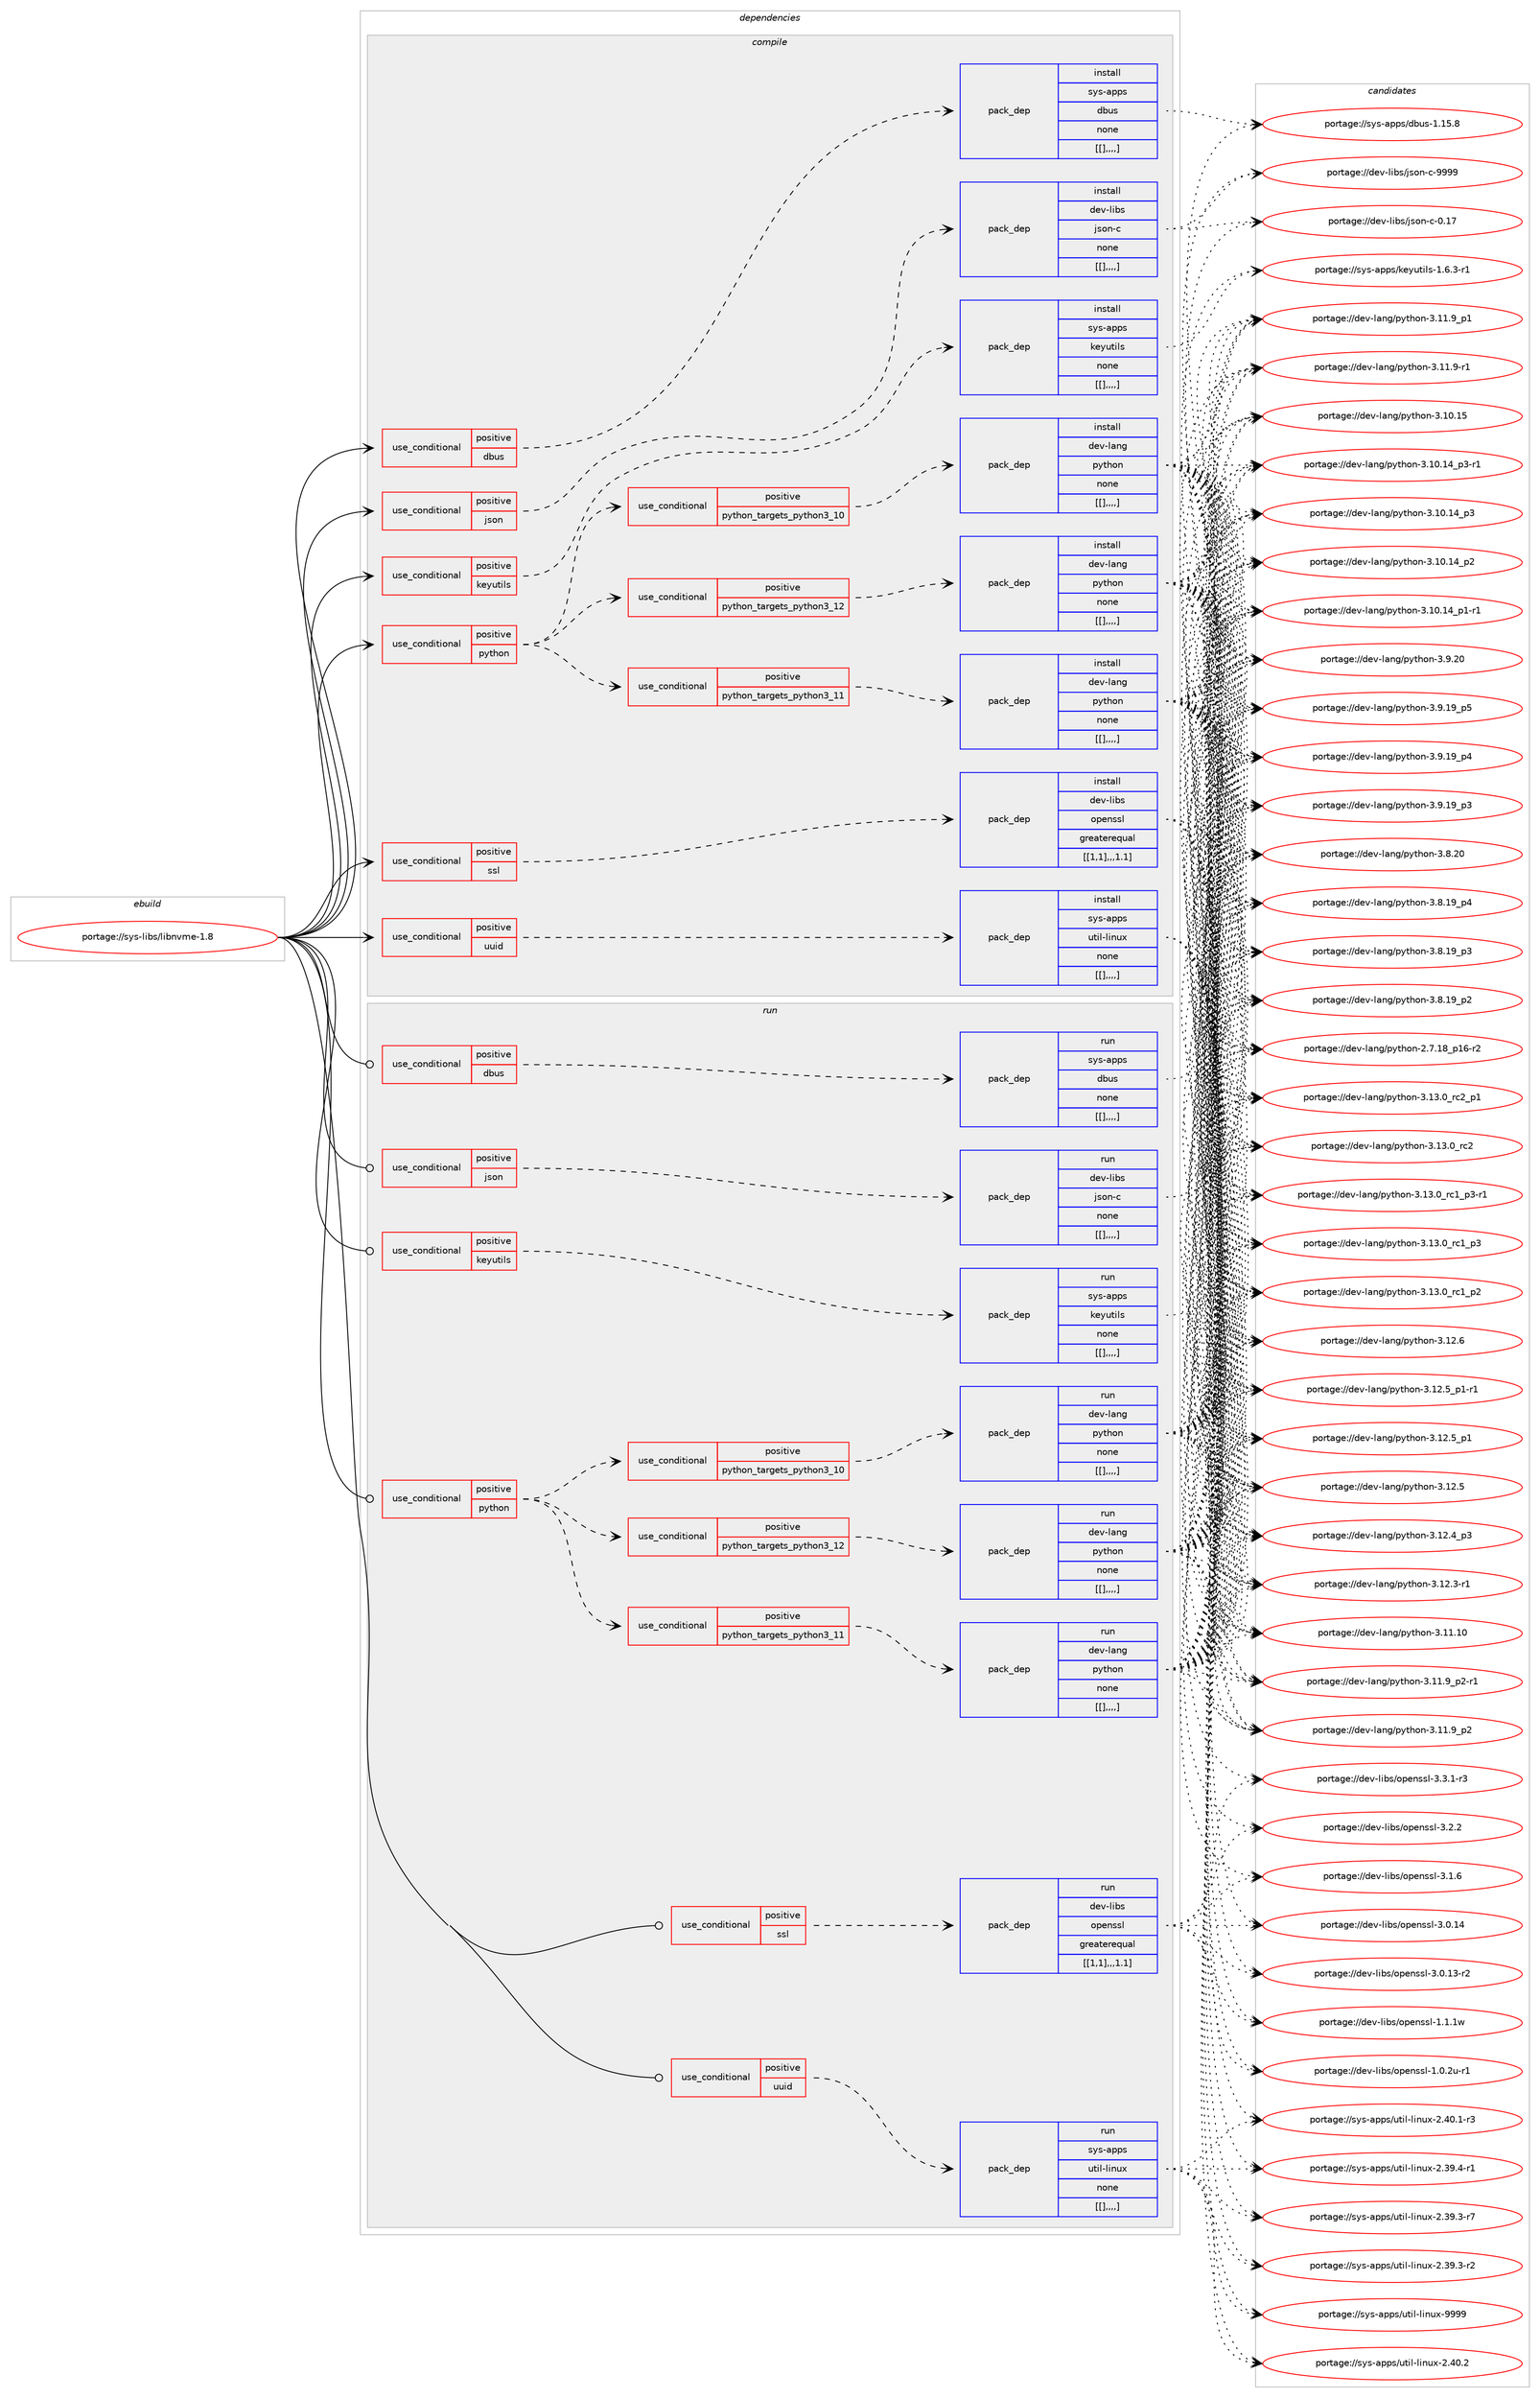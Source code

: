 digraph prolog {

# *************
# Graph options
# *************

newrank=true;
concentrate=true;
compound=true;
graph [rankdir=LR,fontname=Helvetica,fontsize=10,ranksep=1.5];#, ranksep=2.5, nodesep=0.2];
edge  [arrowhead=vee];
node  [fontname=Helvetica,fontsize=10];

# **********
# The ebuild
# **********

subgraph cluster_leftcol {
color=gray;
label=<<i>ebuild</i>>;
id [label="portage://sys-libs/libnvme-1.8", color=red, width=4, href="../sys-libs/libnvme-1.8.svg"];
}

# ****************
# The dependencies
# ****************

subgraph cluster_midcol {
color=gray;
label=<<i>dependencies</i>>;
subgraph cluster_compile {
fillcolor="#eeeeee";
style=filled;
label=<<i>compile</i>>;
subgraph cond10355 {
dependency27893 [label=<<TABLE BORDER="0" CELLBORDER="1" CELLSPACING="0" CELLPADDING="4"><TR><TD ROWSPAN="3" CELLPADDING="10">use_conditional</TD></TR><TR><TD>positive</TD></TR><TR><TD>dbus</TD></TR></TABLE>>, shape=none, color=red];
subgraph pack17460 {
dependency27894 [label=<<TABLE BORDER="0" CELLBORDER="1" CELLSPACING="0" CELLPADDING="4" WIDTH="220"><TR><TD ROWSPAN="6" CELLPADDING="30">pack_dep</TD></TR><TR><TD WIDTH="110">install</TD></TR><TR><TD>sys-apps</TD></TR><TR><TD>dbus</TD></TR><TR><TD>none</TD></TR><TR><TD>[[],,,,]</TD></TR></TABLE>>, shape=none, color=blue];
}
dependency27893:e -> dependency27894:w [weight=20,style="dashed",arrowhead="vee"];
}
id:e -> dependency27893:w [weight=20,style="solid",arrowhead="vee"];
subgraph cond10356 {
dependency27895 [label=<<TABLE BORDER="0" CELLBORDER="1" CELLSPACING="0" CELLPADDING="4"><TR><TD ROWSPAN="3" CELLPADDING="10">use_conditional</TD></TR><TR><TD>positive</TD></TR><TR><TD>json</TD></TR></TABLE>>, shape=none, color=red];
subgraph pack17461 {
dependency27896 [label=<<TABLE BORDER="0" CELLBORDER="1" CELLSPACING="0" CELLPADDING="4" WIDTH="220"><TR><TD ROWSPAN="6" CELLPADDING="30">pack_dep</TD></TR><TR><TD WIDTH="110">install</TD></TR><TR><TD>dev-libs</TD></TR><TR><TD>json-c</TD></TR><TR><TD>none</TD></TR><TR><TD>[[],,,,]</TD></TR></TABLE>>, shape=none, color=blue];
}
dependency27895:e -> dependency27896:w [weight=20,style="dashed",arrowhead="vee"];
}
id:e -> dependency27895:w [weight=20,style="solid",arrowhead="vee"];
subgraph cond10357 {
dependency27897 [label=<<TABLE BORDER="0" CELLBORDER="1" CELLSPACING="0" CELLPADDING="4"><TR><TD ROWSPAN="3" CELLPADDING="10">use_conditional</TD></TR><TR><TD>positive</TD></TR><TR><TD>keyutils</TD></TR></TABLE>>, shape=none, color=red];
subgraph pack17462 {
dependency27898 [label=<<TABLE BORDER="0" CELLBORDER="1" CELLSPACING="0" CELLPADDING="4" WIDTH="220"><TR><TD ROWSPAN="6" CELLPADDING="30">pack_dep</TD></TR><TR><TD WIDTH="110">install</TD></TR><TR><TD>sys-apps</TD></TR><TR><TD>keyutils</TD></TR><TR><TD>none</TD></TR><TR><TD>[[],,,,]</TD></TR></TABLE>>, shape=none, color=blue];
}
dependency27897:e -> dependency27898:w [weight=20,style="dashed",arrowhead="vee"];
}
id:e -> dependency27897:w [weight=20,style="solid",arrowhead="vee"];
subgraph cond10358 {
dependency27899 [label=<<TABLE BORDER="0" CELLBORDER="1" CELLSPACING="0" CELLPADDING="4"><TR><TD ROWSPAN="3" CELLPADDING="10">use_conditional</TD></TR><TR><TD>positive</TD></TR><TR><TD>python</TD></TR></TABLE>>, shape=none, color=red];
subgraph cond10359 {
dependency27900 [label=<<TABLE BORDER="0" CELLBORDER="1" CELLSPACING="0" CELLPADDING="4"><TR><TD ROWSPAN="3" CELLPADDING="10">use_conditional</TD></TR><TR><TD>positive</TD></TR><TR><TD>python_targets_python3_10</TD></TR></TABLE>>, shape=none, color=red];
subgraph pack17463 {
dependency27901 [label=<<TABLE BORDER="0" CELLBORDER="1" CELLSPACING="0" CELLPADDING="4" WIDTH="220"><TR><TD ROWSPAN="6" CELLPADDING="30">pack_dep</TD></TR><TR><TD WIDTH="110">install</TD></TR><TR><TD>dev-lang</TD></TR><TR><TD>python</TD></TR><TR><TD>none</TD></TR><TR><TD>[[],,,,]</TD></TR></TABLE>>, shape=none, color=blue];
}
dependency27900:e -> dependency27901:w [weight=20,style="dashed",arrowhead="vee"];
}
dependency27899:e -> dependency27900:w [weight=20,style="dashed",arrowhead="vee"];
subgraph cond10360 {
dependency27902 [label=<<TABLE BORDER="0" CELLBORDER="1" CELLSPACING="0" CELLPADDING="4"><TR><TD ROWSPAN="3" CELLPADDING="10">use_conditional</TD></TR><TR><TD>positive</TD></TR><TR><TD>python_targets_python3_11</TD></TR></TABLE>>, shape=none, color=red];
subgraph pack17464 {
dependency27903 [label=<<TABLE BORDER="0" CELLBORDER="1" CELLSPACING="0" CELLPADDING="4" WIDTH="220"><TR><TD ROWSPAN="6" CELLPADDING="30">pack_dep</TD></TR><TR><TD WIDTH="110">install</TD></TR><TR><TD>dev-lang</TD></TR><TR><TD>python</TD></TR><TR><TD>none</TD></TR><TR><TD>[[],,,,]</TD></TR></TABLE>>, shape=none, color=blue];
}
dependency27902:e -> dependency27903:w [weight=20,style="dashed",arrowhead="vee"];
}
dependency27899:e -> dependency27902:w [weight=20,style="dashed",arrowhead="vee"];
subgraph cond10361 {
dependency27904 [label=<<TABLE BORDER="0" CELLBORDER="1" CELLSPACING="0" CELLPADDING="4"><TR><TD ROWSPAN="3" CELLPADDING="10">use_conditional</TD></TR><TR><TD>positive</TD></TR><TR><TD>python_targets_python3_12</TD></TR></TABLE>>, shape=none, color=red];
subgraph pack17465 {
dependency27905 [label=<<TABLE BORDER="0" CELLBORDER="1" CELLSPACING="0" CELLPADDING="4" WIDTH="220"><TR><TD ROWSPAN="6" CELLPADDING="30">pack_dep</TD></TR><TR><TD WIDTH="110">install</TD></TR><TR><TD>dev-lang</TD></TR><TR><TD>python</TD></TR><TR><TD>none</TD></TR><TR><TD>[[],,,,]</TD></TR></TABLE>>, shape=none, color=blue];
}
dependency27904:e -> dependency27905:w [weight=20,style="dashed",arrowhead="vee"];
}
dependency27899:e -> dependency27904:w [weight=20,style="dashed",arrowhead="vee"];
}
id:e -> dependency27899:w [weight=20,style="solid",arrowhead="vee"];
subgraph cond10362 {
dependency27906 [label=<<TABLE BORDER="0" CELLBORDER="1" CELLSPACING="0" CELLPADDING="4"><TR><TD ROWSPAN="3" CELLPADDING="10">use_conditional</TD></TR><TR><TD>positive</TD></TR><TR><TD>ssl</TD></TR></TABLE>>, shape=none, color=red];
subgraph pack17466 {
dependency27907 [label=<<TABLE BORDER="0" CELLBORDER="1" CELLSPACING="0" CELLPADDING="4" WIDTH="220"><TR><TD ROWSPAN="6" CELLPADDING="30">pack_dep</TD></TR><TR><TD WIDTH="110">install</TD></TR><TR><TD>dev-libs</TD></TR><TR><TD>openssl</TD></TR><TR><TD>greaterequal</TD></TR><TR><TD>[[1,1],,,1.1]</TD></TR></TABLE>>, shape=none, color=blue];
}
dependency27906:e -> dependency27907:w [weight=20,style="dashed",arrowhead="vee"];
}
id:e -> dependency27906:w [weight=20,style="solid",arrowhead="vee"];
subgraph cond10363 {
dependency27908 [label=<<TABLE BORDER="0" CELLBORDER="1" CELLSPACING="0" CELLPADDING="4"><TR><TD ROWSPAN="3" CELLPADDING="10">use_conditional</TD></TR><TR><TD>positive</TD></TR><TR><TD>uuid</TD></TR></TABLE>>, shape=none, color=red];
subgraph pack17467 {
dependency27909 [label=<<TABLE BORDER="0" CELLBORDER="1" CELLSPACING="0" CELLPADDING="4" WIDTH="220"><TR><TD ROWSPAN="6" CELLPADDING="30">pack_dep</TD></TR><TR><TD WIDTH="110">install</TD></TR><TR><TD>sys-apps</TD></TR><TR><TD>util-linux</TD></TR><TR><TD>none</TD></TR><TR><TD>[[],,,,]</TD></TR></TABLE>>, shape=none, color=blue];
}
dependency27908:e -> dependency27909:w [weight=20,style="dashed",arrowhead="vee"];
}
id:e -> dependency27908:w [weight=20,style="solid",arrowhead="vee"];
}
subgraph cluster_compileandrun {
fillcolor="#eeeeee";
style=filled;
label=<<i>compile and run</i>>;
}
subgraph cluster_run {
fillcolor="#eeeeee";
style=filled;
label=<<i>run</i>>;
subgraph cond10364 {
dependency27910 [label=<<TABLE BORDER="0" CELLBORDER="1" CELLSPACING="0" CELLPADDING="4"><TR><TD ROWSPAN="3" CELLPADDING="10">use_conditional</TD></TR><TR><TD>positive</TD></TR><TR><TD>dbus</TD></TR></TABLE>>, shape=none, color=red];
subgraph pack17468 {
dependency27911 [label=<<TABLE BORDER="0" CELLBORDER="1" CELLSPACING="0" CELLPADDING="4" WIDTH="220"><TR><TD ROWSPAN="6" CELLPADDING="30">pack_dep</TD></TR><TR><TD WIDTH="110">run</TD></TR><TR><TD>sys-apps</TD></TR><TR><TD>dbus</TD></TR><TR><TD>none</TD></TR><TR><TD>[[],,,,]</TD></TR></TABLE>>, shape=none, color=blue];
}
dependency27910:e -> dependency27911:w [weight=20,style="dashed",arrowhead="vee"];
}
id:e -> dependency27910:w [weight=20,style="solid",arrowhead="odot"];
subgraph cond10365 {
dependency27912 [label=<<TABLE BORDER="0" CELLBORDER="1" CELLSPACING="0" CELLPADDING="4"><TR><TD ROWSPAN="3" CELLPADDING="10">use_conditional</TD></TR><TR><TD>positive</TD></TR><TR><TD>json</TD></TR></TABLE>>, shape=none, color=red];
subgraph pack17469 {
dependency27913 [label=<<TABLE BORDER="0" CELLBORDER="1" CELLSPACING="0" CELLPADDING="4" WIDTH="220"><TR><TD ROWSPAN="6" CELLPADDING="30">pack_dep</TD></TR><TR><TD WIDTH="110">run</TD></TR><TR><TD>dev-libs</TD></TR><TR><TD>json-c</TD></TR><TR><TD>none</TD></TR><TR><TD>[[],,,,]</TD></TR></TABLE>>, shape=none, color=blue];
}
dependency27912:e -> dependency27913:w [weight=20,style="dashed",arrowhead="vee"];
}
id:e -> dependency27912:w [weight=20,style="solid",arrowhead="odot"];
subgraph cond10366 {
dependency27914 [label=<<TABLE BORDER="0" CELLBORDER="1" CELLSPACING="0" CELLPADDING="4"><TR><TD ROWSPAN="3" CELLPADDING="10">use_conditional</TD></TR><TR><TD>positive</TD></TR><TR><TD>keyutils</TD></TR></TABLE>>, shape=none, color=red];
subgraph pack17470 {
dependency27915 [label=<<TABLE BORDER="0" CELLBORDER="1" CELLSPACING="0" CELLPADDING="4" WIDTH="220"><TR><TD ROWSPAN="6" CELLPADDING="30">pack_dep</TD></TR><TR><TD WIDTH="110">run</TD></TR><TR><TD>sys-apps</TD></TR><TR><TD>keyutils</TD></TR><TR><TD>none</TD></TR><TR><TD>[[],,,,]</TD></TR></TABLE>>, shape=none, color=blue];
}
dependency27914:e -> dependency27915:w [weight=20,style="dashed",arrowhead="vee"];
}
id:e -> dependency27914:w [weight=20,style="solid",arrowhead="odot"];
subgraph cond10367 {
dependency27916 [label=<<TABLE BORDER="0" CELLBORDER="1" CELLSPACING="0" CELLPADDING="4"><TR><TD ROWSPAN="3" CELLPADDING="10">use_conditional</TD></TR><TR><TD>positive</TD></TR><TR><TD>python</TD></TR></TABLE>>, shape=none, color=red];
subgraph cond10368 {
dependency27917 [label=<<TABLE BORDER="0" CELLBORDER="1" CELLSPACING="0" CELLPADDING="4"><TR><TD ROWSPAN="3" CELLPADDING="10">use_conditional</TD></TR><TR><TD>positive</TD></TR><TR><TD>python_targets_python3_10</TD></TR></TABLE>>, shape=none, color=red];
subgraph pack17471 {
dependency27918 [label=<<TABLE BORDER="0" CELLBORDER="1" CELLSPACING="0" CELLPADDING="4" WIDTH="220"><TR><TD ROWSPAN="6" CELLPADDING="30">pack_dep</TD></TR><TR><TD WIDTH="110">run</TD></TR><TR><TD>dev-lang</TD></TR><TR><TD>python</TD></TR><TR><TD>none</TD></TR><TR><TD>[[],,,,]</TD></TR></TABLE>>, shape=none, color=blue];
}
dependency27917:e -> dependency27918:w [weight=20,style="dashed",arrowhead="vee"];
}
dependency27916:e -> dependency27917:w [weight=20,style="dashed",arrowhead="vee"];
subgraph cond10369 {
dependency27919 [label=<<TABLE BORDER="0" CELLBORDER="1" CELLSPACING="0" CELLPADDING="4"><TR><TD ROWSPAN="3" CELLPADDING="10">use_conditional</TD></TR><TR><TD>positive</TD></TR><TR><TD>python_targets_python3_11</TD></TR></TABLE>>, shape=none, color=red];
subgraph pack17472 {
dependency27920 [label=<<TABLE BORDER="0" CELLBORDER="1" CELLSPACING="0" CELLPADDING="4" WIDTH="220"><TR><TD ROWSPAN="6" CELLPADDING="30">pack_dep</TD></TR><TR><TD WIDTH="110">run</TD></TR><TR><TD>dev-lang</TD></TR><TR><TD>python</TD></TR><TR><TD>none</TD></TR><TR><TD>[[],,,,]</TD></TR></TABLE>>, shape=none, color=blue];
}
dependency27919:e -> dependency27920:w [weight=20,style="dashed",arrowhead="vee"];
}
dependency27916:e -> dependency27919:w [weight=20,style="dashed",arrowhead="vee"];
subgraph cond10370 {
dependency27921 [label=<<TABLE BORDER="0" CELLBORDER="1" CELLSPACING="0" CELLPADDING="4"><TR><TD ROWSPAN="3" CELLPADDING="10">use_conditional</TD></TR><TR><TD>positive</TD></TR><TR><TD>python_targets_python3_12</TD></TR></TABLE>>, shape=none, color=red];
subgraph pack17473 {
dependency27922 [label=<<TABLE BORDER="0" CELLBORDER="1" CELLSPACING="0" CELLPADDING="4" WIDTH="220"><TR><TD ROWSPAN="6" CELLPADDING="30">pack_dep</TD></TR><TR><TD WIDTH="110">run</TD></TR><TR><TD>dev-lang</TD></TR><TR><TD>python</TD></TR><TR><TD>none</TD></TR><TR><TD>[[],,,,]</TD></TR></TABLE>>, shape=none, color=blue];
}
dependency27921:e -> dependency27922:w [weight=20,style="dashed",arrowhead="vee"];
}
dependency27916:e -> dependency27921:w [weight=20,style="dashed",arrowhead="vee"];
}
id:e -> dependency27916:w [weight=20,style="solid",arrowhead="odot"];
subgraph cond10371 {
dependency27923 [label=<<TABLE BORDER="0" CELLBORDER="1" CELLSPACING="0" CELLPADDING="4"><TR><TD ROWSPAN="3" CELLPADDING="10">use_conditional</TD></TR><TR><TD>positive</TD></TR><TR><TD>ssl</TD></TR></TABLE>>, shape=none, color=red];
subgraph pack17474 {
dependency27924 [label=<<TABLE BORDER="0" CELLBORDER="1" CELLSPACING="0" CELLPADDING="4" WIDTH="220"><TR><TD ROWSPAN="6" CELLPADDING="30">pack_dep</TD></TR><TR><TD WIDTH="110">run</TD></TR><TR><TD>dev-libs</TD></TR><TR><TD>openssl</TD></TR><TR><TD>greaterequal</TD></TR><TR><TD>[[1,1],,,1.1]</TD></TR></TABLE>>, shape=none, color=blue];
}
dependency27923:e -> dependency27924:w [weight=20,style="dashed",arrowhead="vee"];
}
id:e -> dependency27923:w [weight=20,style="solid",arrowhead="odot"];
subgraph cond10372 {
dependency27925 [label=<<TABLE BORDER="0" CELLBORDER="1" CELLSPACING="0" CELLPADDING="4"><TR><TD ROWSPAN="3" CELLPADDING="10">use_conditional</TD></TR><TR><TD>positive</TD></TR><TR><TD>uuid</TD></TR></TABLE>>, shape=none, color=red];
subgraph pack17475 {
dependency27926 [label=<<TABLE BORDER="0" CELLBORDER="1" CELLSPACING="0" CELLPADDING="4" WIDTH="220"><TR><TD ROWSPAN="6" CELLPADDING="30">pack_dep</TD></TR><TR><TD WIDTH="110">run</TD></TR><TR><TD>sys-apps</TD></TR><TR><TD>util-linux</TD></TR><TR><TD>none</TD></TR><TR><TD>[[],,,,]</TD></TR></TABLE>>, shape=none, color=blue];
}
dependency27925:e -> dependency27926:w [weight=20,style="dashed",arrowhead="vee"];
}
id:e -> dependency27925:w [weight=20,style="solid",arrowhead="odot"];
}
}

# **************
# The candidates
# **************

subgraph cluster_choices {
rank=same;
color=gray;
label=<<i>candidates</i>>;

subgraph choice17460 {
color=black;
nodesep=1;
choice1151211154597112112115471009811711545494649534656 [label="portage://sys-apps/dbus-1.15.8", color=red, width=4,href="../sys-apps/dbus-1.15.8.svg"];
dependency27894:e -> choice1151211154597112112115471009811711545494649534656:w [style=dotted,weight="100"];
}
subgraph choice17461 {
color=black;
nodesep=1;
choice10010111845108105981154710611511111045994557575757 [label="portage://dev-libs/json-c-9999", color=red, width=4,href="../dev-libs/json-c-9999.svg"];
choice10010111845108105981154710611511111045994548464955 [label="portage://dev-libs/json-c-0.17", color=red, width=4,href="../dev-libs/json-c-0.17.svg"];
dependency27896:e -> choice10010111845108105981154710611511111045994557575757:w [style=dotted,weight="100"];
dependency27896:e -> choice10010111845108105981154710611511111045994548464955:w [style=dotted,weight="100"];
}
subgraph choice17462 {
color=black;
nodesep=1;
choice1151211154597112112115471071011211171161051081154549465446514511449 [label="portage://sys-apps/keyutils-1.6.3-r1", color=red, width=4,href="../sys-apps/keyutils-1.6.3-r1.svg"];
dependency27898:e -> choice1151211154597112112115471071011211171161051081154549465446514511449:w [style=dotted,weight="100"];
}
subgraph choice17463 {
color=black;
nodesep=1;
choice100101118451089711010347112121116104111110455146495146489511499509511249 [label="portage://dev-lang/python-3.13.0_rc2_p1", color=red, width=4,href="../dev-lang/python-3.13.0_rc2_p1.svg"];
choice10010111845108971101034711212111610411111045514649514648951149950 [label="portage://dev-lang/python-3.13.0_rc2", color=red, width=4,href="../dev-lang/python-3.13.0_rc2.svg"];
choice1001011184510897110103471121211161041111104551464951464895114994995112514511449 [label="portage://dev-lang/python-3.13.0_rc1_p3-r1", color=red, width=4,href="../dev-lang/python-3.13.0_rc1_p3-r1.svg"];
choice100101118451089711010347112121116104111110455146495146489511499499511251 [label="portage://dev-lang/python-3.13.0_rc1_p3", color=red, width=4,href="../dev-lang/python-3.13.0_rc1_p3.svg"];
choice100101118451089711010347112121116104111110455146495146489511499499511250 [label="portage://dev-lang/python-3.13.0_rc1_p2", color=red, width=4,href="../dev-lang/python-3.13.0_rc1_p2.svg"];
choice10010111845108971101034711212111610411111045514649504654 [label="portage://dev-lang/python-3.12.6", color=red, width=4,href="../dev-lang/python-3.12.6.svg"];
choice1001011184510897110103471121211161041111104551464950465395112494511449 [label="portage://dev-lang/python-3.12.5_p1-r1", color=red, width=4,href="../dev-lang/python-3.12.5_p1-r1.svg"];
choice100101118451089711010347112121116104111110455146495046539511249 [label="portage://dev-lang/python-3.12.5_p1", color=red, width=4,href="../dev-lang/python-3.12.5_p1.svg"];
choice10010111845108971101034711212111610411111045514649504653 [label="portage://dev-lang/python-3.12.5", color=red, width=4,href="../dev-lang/python-3.12.5.svg"];
choice100101118451089711010347112121116104111110455146495046529511251 [label="portage://dev-lang/python-3.12.4_p3", color=red, width=4,href="../dev-lang/python-3.12.4_p3.svg"];
choice100101118451089711010347112121116104111110455146495046514511449 [label="portage://dev-lang/python-3.12.3-r1", color=red, width=4,href="../dev-lang/python-3.12.3-r1.svg"];
choice1001011184510897110103471121211161041111104551464949464948 [label="portage://dev-lang/python-3.11.10", color=red, width=4,href="../dev-lang/python-3.11.10.svg"];
choice1001011184510897110103471121211161041111104551464949465795112504511449 [label="portage://dev-lang/python-3.11.9_p2-r1", color=red, width=4,href="../dev-lang/python-3.11.9_p2-r1.svg"];
choice100101118451089711010347112121116104111110455146494946579511250 [label="portage://dev-lang/python-3.11.9_p2", color=red, width=4,href="../dev-lang/python-3.11.9_p2.svg"];
choice100101118451089711010347112121116104111110455146494946579511249 [label="portage://dev-lang/python-3.11.9_p1", color=red, width=4,href="../dev-lang/python-3.11.9_p1.svg"];
choice100101118451089711010347112121116104111110455146494946574511449 [label="portage://dev-lang/python-3.11.9-r1", color=red, width=4,href="../dev-lang/python-3.11.9-r1.svg"];
choice1001011184510897110103471121211161041111104551464948464953 [label="portage://dev-lang/python-3.10.15", color=red, width=4,href="../dev-lang/python-3.10.15.svg"];
choice100101118451089711010347112121116104111110455146494846495295112514511449 [label="portage://dev-lang/python-3.10.14_p3-r1", color=red, width=4,href="../dev-lang/python-3.10.14_p3-r1.svg"];
choice10010111845108971101034711212111610411111045514649484649529511251 [label="portage://dev-lang/python-3.10.14_p3", color=red, width=4,href="../dev-lang/python-3.10.14_p3.svg"];
choice10010111845108971101034711212111610411111045514649484649529511250 [label="portage://dev-lang/python-3.10.14_p2", color=red, width=4,href="../dev-lang/python-3.10.14_p2.svg"];
choice100101118451089711010347112121116104111110455146494846495295112494511449 [label="portage://dev-lang/python-3.10.14_p1-r1", color=red, width=4,href="../dev-lang/python-3.10.14_p1-r1.svg"];
choice10010111845108971101034711212111610411111045514657465048 [label="portage://dev-lang/python-3.9.20", color=red, width=4,href="../dev-lang/python-3.9.20.svg"];
choice100101118451089711010347112121116104111110455146574649579511253 [label="portage://dev-lang/python-3.9.19_p5", color=red, width=4,href="../dev-lang/python-3.9.19_p5.svg"];
choice100101118451089711010347112121116104111110455146574649579511252 [label="portage://dev-lang/python-3.9.19_p4", color=red, width=4,href="../dev-lang/python-3.9.19_p4.svg"];
choice100101118451089711010347112121116104111110455146574649579511251 [label="portage://dev-lang/python-3.9.19_p3", color=red, width=4,href="../dev-lang/python-3.9.19_p3.svg"];
choice10010111845108971101034711212111610411111045514656465048 [label="portage://dev-lang/python-3.8.20", color=red, width=4,href="../dev-lang/python-3.8.20.svg"];
choice100101118451089711010347112121116104111110455146564649579511252 [label="portage://dev-lang/python-3.8.19_p4", color=red, width=4,href="../dev-lang/python-3.8.19_p4.svg"];
choice100101118451089711010347112121116104111110455146564649579511251 [label="portage://dev-lang/python-3.8.19_p3", color=red, width=4,href="../dev-lang/python-3.8.19_p3.svg"];
choice100101118451089711010347112121116104111110455146564649579511250 [label="portage://dev-lang/python-3.8.19_p2", color=red, width=4,href="../dev-lang/python-3.8.19_p2.svg"];
choice100101118451089711010347112121116104111110455046554649569511249544511450 [label="portage://dev-lang/python-2.7.18_p16-r2", color=red, width=4,href="../dev-lang/python-2.7.18_p16-r2.svg"];
dependency27901:e -> choice100101118451089711010347112121116104111110455146495146489511499509511249:w [style=dotted,weight="100"];
dependency27901:e -> choice10010111845108971101034711212111610411111045514649514648951149950:w [style=dotted,weight="100"];
dependency27901:e -> choice1001011184510897110103471121211161041111104551464951464895114994995112514511449:w [style=dotted,weight="100"];
dependency27901:e -> choice100101118451089711010347112121116104111110455146495146489511499499511251:w [style=dotted,weight="100"];
dependency27901:e -> choice100101118451089711010347112121116104111110455146495146489511499499511250:w [style=dotted,weight="100"];
dependency27901:e -> choice10010111845108971101034711212111610411111045514649504654:w [style=dotted,weight="100"];
dependency27901:e -> choice1001011184510897110103471121211161041111104551464950465395112494511449:w [style=dotted,weight="100"];
dependency27901:e -> choice100101118451089711010347112121116104111110455146495046539511249:w [style=dotted,weight="100"];
dependency27901:e -> choice10010111845108971101034711212111610411111045514649504653:w [style=dotted,weight="100"];
dependency27901:e -> choice100101118451089711010347112121116104111110455146495046529511251:w [style=dotted,weight="100"];
dependency27901:e -> choice100101118451089711010347112121116104111110455146495046514511449:w [style=dotted,weight="100"];
dependency27901:e -> choice1001011184510897110103471121211161041111104551464949464948:w [style=dotted,weight="100"];
dependency27901:e -> choice1001011184510897110103471121211161041111104551464949465795112504511449:w [style=dotted,weight="100"];
dependency27901:e -> choice100101118451089711010347112121116104111110455146494946579511250:w [style=dotted,weight="100"];
dependency27901:e -> choice100101118451089711010347112121116104111110455146494946579511249:w [style=dotted,weight="100"];
dependency27901:e -> choice100101118451089711010347112121116104111110455146494946574511449:w [style=dotted,weight="100"];
dependency27901:e -> choice1001011184510897110103471121211161041111104551464948464953:w [style=dotted,weight="100"];
dependency27901:e -> choice100101118451089711010347112121116104111110455146494846495295112514511449:w [style=dotted,weight="100"];
dependency27901:e -> choice10010111845108971101034711212111610411111045514649484649529511251:w [style=dotted,weight="100"];
dependency27901:e -> choice10010111845108971101034711212111610411111045514649484649529511250:w [style=dotted,weight="100"];
dependency27901:e -> choice100101118451089711010347112121116104111110455146494846495295112494511449:w [style=dotted,weight="100"];
dependency27901:e -> choice10010111845108971101034711212111610411111045514657465048:w [style=dotted,weight="100"];
dependency27901:e -> choice100101118451089711010347112121116104111110455146574649579511253:w [style=dotted,weight="100"];
dependency27901:e -> choice100101118451089711010347112121116104111110455146574649579511252:w [style=dotted,weight="100"];
dependency27901:e -> choice100101118451089711010347112121116104111110455146574649579511251:w [style=dotted,weight="100"];
dependency27901:e -> choice10010111845108971101034711212111610411111045514656465048:w [style=dotted,weight="100"];
dependency27901:e -> choice100101118451089711010347112121116104111110455146564649579511252:w [style=dotted,weight="100"];
dependency27901:e -> choice100101118451089711010347112121116104111110455146564649579511251:w [style=dotted,weight="100"];
dependency27901:e -> choice100101118451089711010347112121116104111110455146564649579511250:w [style=dotted,weight="100"];
dependency27901:e -> choice100101118451089711010347112121116104111110455046554649569511249544511450:w [style=dotted,weight="100"];
}
subgraph choice17464 {
color=black;
nodesep=1;
choice100101118451089711010347112121116104111110455146495146489511499509511249 [label="portage://dev-lang/python-3.13.0_rc2_p1", color=red, width=4,href="../dev-lang/python-3.13.0_rc2_p1.svg"];
choice10010111845108971101034711212111610411111045514649514648951149950 [label="portage://dev-lang/python-3.13.0_rc2", color=red, width=4,href="../dev-lang/python-3.13.0_rc2.svg"];
choice1001011184510897110103471121211161041111104551464951464895114994995112514511449 [label="portage://dev-lang/python-3.13.0_rc1_p3-r1", color=red, width=4,href="../dev-lang/python-3.13.0_rc1_p3-r1.svg"];
choice100101118451089711010347112121116104111110455146495146489511499499511251 [label="portage://dev-lang/python-3.13.0_rc1_p3", color=red, width=4,href="../dev-lang/python-3.13.0_rc1_p3.svg"];
choice100101118451089711010347112121116104111110455146495146489511499499511250 [label="portage://dev-lang/python-3.13.0_rc1_p2", color=red, width=4,href="../dev-lang/python-3.13.0_rc1_p2.svg"];
choice10010111845108971101034711212111610411111045514649504654 [label="portage://dev-lang/python-3.12.6", color=red, width=4,href="../dev-lang/python-3.12.6.svg"];
choice1001011184510897110103471121211161041111104551464950465395112494511449 [label="portage://dev-lang/python-3.12.5_p1-r1", color=red, width=4,href="../dev-lang/python-3.12.5_p1-r1.svg"];
choice100101118451089711010347112121116104111110455146495046539511249 [label="portage://dev-lang/python-3.12.5_p1", color=red, width=4,href="../dev-lang/python-3.12.5_p1.svg"];
choice10010111845108971101034711212111610411111045514649504653 [label="portage://dev-lang/python-3.12.5", color=red, width=4,href="../dev-lang/python-3.12.5.svg"];
choice100101118451089711010347112121116104111110455146495046529511251 [label="portage://dev-lang/python-3.12.4_p3", color=red, width=4,href="../dev-lang/python-3.12.4_p3.svg"];
choice100101118451089711010347112121116104111110455146495046514511449 [label="portage://dev-lang/python-3.12.3-r1", color=red, width=4,href="../dev-lang/python-3.12.3-r1.svg"];
choice1001011184510897110103471121211161041111104551464949464948 [label="portage://dev-lang/python-3.11.10", color=red, width=4,href="../dev-lang/python-3.11.10.svg"];
choice1001011184510897110103471121211161041111104551464949465795112504511449 [label="portage://dev-lang/python-3.11.9_p2-r1", color=red, width=4,href="../dev-lang/python-3.11.9_p2-r1.svg"];
choice100101118451089711010347112121116104111110455146494946579511250 [label="portage://dev-lang/python-3.11.9_p2", color=red, width=4,href="../dev-lang/python-3.11.9_p2.svg"];
choice100101118451089711010347112121116104111110455146494946579511249 [label="portage://dev-lang/python-3.11.9_p1", color=red, width=4,href="../dev-lang/python-3.11.9_p1.svg"];
choice100101118451089711010347112121116104111110455146494946574511449 [label="portage://dev-lang/python-3.11.9-r1", color=red, width=4,href="../dev-lang/python-3.11.9-r1.svg"];
choice1001011184510897110103471121211161041111104551464948464953 [label="portage://dev-lang/python-3.10.15", color=red, width=4,href="../dev-lang/python-3.10.15.svg"];
choice100101118451089711010347112121116104111110455146494846495295112514511449 [label="portage://dev-lang/python-3.10.14_p3-r1", color=red, width=4,href="../dev-lang/python-3.10.14_p3-r1.svg"];
choice10010111845108971101034711212111610411111045514649484649529511251 [label="portage://dev-lang/python-3.10.14_p3", color=red, width=4,href="../dev-lang/python-3.10.14_p3.svg"];
choice10010111845108971101034711212111610411111045514649484649529511250 [label="portage://dev-lang/python-3.10.14_p2", color=red, width=4,href="../dev-lang/python-3.10.14_p2.svg"];
choice100101118451089711010347112121116104111110455146494846495295112494511449 [label="portage://dev-lang/python-3.10.14_p1-r1", color=red, width=4,href="../dev-lang/python-3.10.14_p1-r1.svg"];
choice10010111845108971101034711212111610411111045514657465048 [label="portage://dev-lang/python-3.9.20", color=red, width=4,href="../dev-lang/python-3.9.20.svg"];
choice100101118451089711010347112121116104111110455146574649579511253 [label="portage://dev-lang/python-3.9.19_p5", color=red, width=4,href="../dev-lang/python-3.9.19_p5.svg"];
choice100101118451089711010347112121116104111110455146574649579511252 [label="portage://dev-lang/python-3.9.19_p4", color=red, width=4,href="../dev-lang/python-3.9.19_p4.svg"];
choice100101118451089711010347112121116104111110455146574649579511251 [label="portage://dev-lang/python-3.9.19_p3", color=red, width=4,href="../dev-lang/python-3.9.19_p3.svg"];
choice10010111845108971101034711212111610411111045514656465048 [label="portage://dev-lang/python-3.8.20", color=red, width=4,href="../dev-lang/python-3.8.20.svg"];
choice100101118451089711010347112121116104111110455146564649579511252 [label="portage://dev-lang/python-3.8.19_p4", color=red, width=4,href="../dev-lang/python-3.8.19_p4.svg"];
choice100101118451089711010347112121116104111110455146564649579511251 [label="portage://dev-lang/python-3.8.19_p3", color=red, width=4,href="../dev-lang/python-3.8.19_p3.svg"];
choice100101118451089711010347112121116104111110455146564649579511250 [label="portage://dev-lang/python-3.8.19_p2", color=red, width=4,href="../dev-lang/python-3.8.19_p2.svg"];
choice100101118451089711010347112121116104111110455046554649569511249544511450 [label="portage://dev-lang/python-2.7.18_p16-r2", color=red, width=4,href="../dev-lang/python-2.7.18_p16-r2.svg"];
dependency27903:e -> choice100101118451089711010347112121116104111110455146495146489511499509511249:w [style=dotted,weight="100"];
dependency27903:e -> choice10010111845108971101034711212111610411111045514649514648951149950:w [style=dotted,weight="100"];
dependency27903:e -> choice1001011184510897110103471121211161041111104551464951464895114994995112514511449:w [style=dotted,weight="100"];
dependency27903:e -> choice100101118451089711010347112121116104111110455146495146489511499499511251:w [style=dotted,weight="100"];
dependency27903:e -> choice100101118451089711010347112121116104111110455146495146489511499499511250:w [style=dotted,weight="100"];
dependency27903:e -> choice10010111845108971101034711212111610411111045514649504654:w [style=dotted,weight="100"];
dependency27903:e -> choice1001011184510897110103471121211161041111104551464950465395112494511449:w [style=dotted,weight="100"];
dependency27903:e -> choice100101118451089711010347112121116104111110455146495046539511249:w [style=dotted,weight="100"];
dependency27903:e -> choice10010111845108971101034711212111610411111045514649504653:w [style=dotted,weight="100"];
dependency27903:e -> choice100101118451089711010347112121116104111110455146495046529511251:w [style=dotted,weight="100"];
dependency27903:e -> choice100101118451089711010347112121116104111110455146495046514511449:w [style=dotted,weight="100"];
dependency27903:e -> choice1001011184510897110103471121211161041111104551464949464948:w [style=dotted,weight="100"];
dependency27903:e -> choice1001011184510897110103471121211161041111104551464949465795112504511449:w [style=dotted,weight="100"];
dependency27903:e -> choice100101118451089711010347112121116104111110455146494946579511250:w [style=dotted,weight="100"];
dependency27903:e -> choice100101118451089711010347112121116104111110455146494946579511249:w [style=dotted,weight="100"];
dependency27903:e -> choice100101118451089711010347112121116104111110455146494946574511449:w [style=dotted,weight="100"];
dependency27903:e -> choice1001011184510897110103471121211161041111104551464948464953:w [style=dotted,weight="100"];
dependency27903:e -> choice100101118451089711010347112121116104111110455146494846495295112514511449:w [style=dotted,weight="100"];
dependency27903:e -> choice10010111845108971101034711212111610411111045514649484649529511251:w [style=dotted,weight="100"];
dependency27903:e -> choice10010111845108971101034711212111610411111045514649484649529511250:w [style=dotted,weight="100"];
dependency27903:e -> choice100101118451089711010347112121116104111110455146494846495295112494511449:w [style=dotted,weight="100"];
dependency27903:e -> choice10010111845108971101034711212111610411111045514657465048:w [style=dotted,weight="100"];
dependency27903:e -> choice100101118451089711010347112121116104111110455146574649579511253:w [style=dotted,weight="100"];
dependency27903:e -> choice100101118451089711010347112121116104111110455146574649579511252:w [style=dotted,weight="100"];
dependency27903:e -> choice100101118451089711010347112121116104111110455146574649579511251:w [style=dotted,weight="100"];
dependency27903:e -> choice10010111845108971101034711212111610411111045514656465048:w [style=dotted,weight="100"];
dependency27903:e -> choice100101118451089711010347112121116104111110455146564649579511252:w [style=dotted,weight="100"];
dependency27903:e -> choice100101118451089711010347112121116104111110455146564649579511251:w [style=dotted,weight="100"];
dependency27903:e -> choice100101118451089711010347112121116104111110455146564649579511250:w [style=dotted,weight="100"];
dependency27903:e -> choice100101118451089711010347112121116104111110455046554649569511249544511450:w [style=dotted,weight="100"];
}
subgraph choice17465 {
color=black;
nodesep=1;
choice100101118451089711010347112121116104111110455146495146489511499509511249 [label="portage://dev-lang/python-3.13.0_rc2_p1", color=red, width=4,href="../dev-lang/python-3.13.0_rc2_p1.svg"];
choice10010111845108971101034711212111610411111045514649514648951149950 [label="portage://dev-lang/python-3.13.0_rc2", color=red, width=4,href="../dev-lang/python-3.13.0_rc2.svg"];
choice1001011184510897110103471121211161041111104551464951464895114994995112514511449 [label="portage://dev-lang/python-3.13.0_rc1_p3-r1", color=red, width=4,href="../dev-lang/python-3.13.0_rc1_p3-r1.svg"];
choice100101118451089711010347112121116104111110455146495146489511499499511251 [label="portage://dev-lang/python-3.13.0_rc1_p3", color=red, width=4,href="../dev-lang/python-3.13.0_rc1_p3.svg"];
choice100101118451089711010347112121116104111110455146495146489511499499511250 [label="portage://dev-lang/python-3.13.0_rc1_p2", color=red, width=4,href="../dev-lang/python-3.13.0_rc1_p2.svg"];
choice10010111845108971101034711212111610411111045514649504654 [label="portage://dev-lang/python-3.12.6", color=red, width=4,href="../dev-lang/python-3.12.6.svg"];
choice1001011184510897110103471121211161041111104551464950465395112494511449 [label="portage://dev-lang/python-3.12.5_p1-r1", color=red, width=4,href="../dev-lang/python-3.12.5_p1-r1.svg"];
choice100101118451089711010347112121116104111110455146495046539511249 [label="portage://dev-lang/python-3.12.5_p1", color=red, width=4,href="../dev-lang/python-3.12.5_p1.svg"];
choice10010111845108971101034711212111610411111045514649504653 [label="portage://dev-lang/python-3.12.5", color=red, width=4,href="../dev-lang/python-3.12.5.svg"];
choice100101118451089711010347112121116104111110455146495046529511251 [label="portage://dev-lang/python-3.12.4_p3", color=red, width=4,href="../dev-lang/python-3.12.4_p3.svg"];
choice100101118451089711010347112121116104111110455146495046514511449 [label="portage://dev-lang/python-3.12.3-r1", color=red, width=4,href="../dev-lang/python-3.12.3-r1.svg"];
choice1001011184510897110103471121211161041111104551464949464948 [label="portage://dev-lang/python-3.11.10", color=red, width=4,href="../dev-lang/python-3.11.10.svg"];
choice1001011184510897110103471121211161041111104551464949465795112504511449 [label="portage://dev-lang/python-3.11.9_p2-r1", color=red, width=4,href="../dev-lang/python-3.11.9_p2-r1.svg"];
choice100101118451089711010347112121116104111110455146494946579511250 [label="portage://dev-lang/python-3.11.9_p2", color=red, width=4,href="../dev-lang/python-3.11.9_p2.svg"];
choice100101118451089711010347112121116104111110455146494946579511249 [label="portage://dev-lang/python-3.11.9_p1", color=red, width=4,href="../dev-lang/python-3.11.9_p1.svg"];
choice100101118451089711010347112121116104111110455146494946574511449 [label="portage://dev-lang/python-3.11.9-r1", color=red, width=4,href="../dev-lang/python-3.11.9-r1.svg"];
choice1001011184510897110103471121211161041111104551464948464953 [label="portage://dev-lang/python-3.10.15", color=red, width=4,href="../dev-lang/python-3.10.15.svg"];
choice100101118451089711010347112121116104111110455146494846495295112514511449 [label="portage://dev-lang/python-3.10.14_p3-r1", color=red, width=4,href="../dev-lang/python-3.10.14_p3-r1.svg"];
choice10010111845108971101034711212111610411111045514649484649529511251 [label="portage://dev-lang/python-3.10.14_p3", color=red, width=4,href="../dev-lang/python-3.10.14_p3.svg"];
choice10010111845108971101034711212111610411111045514649484649529511250 [label="portage://dev-lang/python-3.10.14_p2", color=red, width=4,href="../dev-lang/python-3.10.14_p2.svg"];
choice100101118451089711010347112121116104111110455146494846495295112494511449 [label="portage://dev-lang/python-3.10.14_p1-r1", color=red, width=4,href="../dev-lang/python-3.10.14_p1-r1.svg"];
choice10010111845108971101034711212111610411111045514657465048 [label="portage://dev-lang/python-3.9.20", color=red, width=4,href="../dev-lang/python-3.9.20.svg"];
choice100101118451089711010347112121116104111110455146574649579511253 [label="portage://dev-lang/python-3.9.19_p5", color=red, width=4,href="../dev-lang/python-3.9.19_p5.svg"];
choice100101118451089711010347112121116104111110455146574649579511252 [label="portage://dev-lang/python-3.9.19_p4", color=red, width=4,href="../dev-lang/python-3.9.19_p4.svg"];
choice100101118451089711010347112121116104111110455146574649579511251 [label="portage://dev-lang/python-3.9.19_p3", color=red, width=4,href="../dev-lang/python-3.9.19_p3.svg"];
choice10010111845108971101034711212111610411111045514656465048 [label="portage://dev-lang/python-3.8.20", color=red, width=4,href="../dev-lang/python-3.8.20.svg"];
choice100101118451089711010347112121116104111110455146564649579511252 [label="portage://dev-lang/python-3.8.19_p4", color=red, width=4,href="../dev-lang/python-3.8.19_p4.svg"];
choice100101118451089711010347112121116104111110455146564649579511251 [label="portage://dev-lang/python-3.8.19_p3", color=red, width=4,href="../dev-lang/python-3.8.19_p3.svg"];
choice100101118451089711010347112121116104111110455146564649579511250 [label="portage://dev-lang/python-3.8.19_p2", color=red, width=4,href="../dev-lang/python-3.8.19_p2.svg"];
choice100101118451089711010347112121116104111110455046554649569511249544511450 [label="portage://dev-lang/python-2.7.18_p16-r2", color=red, width=4,href="../dev-lang/python-2.7.18_p16-r2.svg"];
dependency27905:e -> choice100101118451089711010347112121116104111110455146495146489511499509511249:w [style=dotted,weight="100"];
dependency27905:e -> choice10010111845108971101034711212111610411111045514649514648951149950:w [style=dotted,weight="100"];
dependency27905:e -> choice1001011184510897110103471121211161041111104551464951464895114994995112514511449:w [style=dotted,weight="100"];
dependency27905:e -> choice100101118451089711010347112121116104111110455146495146489511499499511251:w [style=dotted,weight="100"];
dependency27905:e -> choice100101118451089711010347112121116104111110455146495146489511499499511250:w [style=dotted,weight="100"];
dependency27905:e -> choice10010111845108971101034711212111610411111045514649504654:w [style=dotted,weight="100"];
dependency27905:e -> choice1001011184510897110103471121211161041111104551464950465395112494511449:w [style=dotted,weight="100"];
dependency27905:e -> choice100101118451089711010347112121116104111110455146495046539511249:w [style=dotted,weight="100"];
dependency27905:e -> choice10010111845108971101034711212111610411111045514649504653:w [style=dotted,weight="100"];
dependency27905:e -> choice100101118451089711010347112121116104111110455146495046529511251:w [style=dotted,weight="100"];
dependency27905:e -> choice100101118451089711010347112121116104111110455146495046514511449:w [style=dotted,weight="100"];
dependency27905:e -> choice1001011184510897110103471121211161041111104551464949464948:w [style=dotted,weight="100"];
dependency27905:e -> choice1001011184510897110103471121211161041111104551464949465795112504511449:w [style=dotted,weight="100"];
dependency27905:e -> choice100101118451089711010347112121116104111110455146494946579511250:w [style=dotted,weight="100"];
dependency27905:e -> choice100101118451089711010347112121116104111110455146494946579511249:w [style=dotted,weight="100"];
dependency27905:e -> choice100101118451089711010347112121116104111110455146494946574511449:w [style=dotted,weight="100"];
dependency27905:e -> choice1001011184510897110103471121211161041111104551464948464953:w [style=dotted,weight="100"];
dependency27905:e -> choice100101118451089711010347112121116104111110455146494846495295112514511449:w [style=dotted,weight="100"];
dependency27905:e -> choice10010111845108971101034711212111610411111045514649484649529511251:w [style=dotted,weight="100"];
dependency27905:e -> choice10010111845108971101034711212111610411111045514649484649529511250:w [style=dotted,weight="100"];
dependency27905:e -> choice100101118451089711010347112121116104111110455146494846495295112494511449:w [style=dotted,weight="100"];
dependency27905:e -> choice10010111845108971101034711212111610411111045514657465048:w [style=dotted,weight="100"];
dependency27905:e -> choice100101118451089711010347112121116104111110455146574649579511253:w [style=dotted,weight="100"];
dependency27905:e -> choice100101118451089711010347112121116104111110455146574649579511252:w [style=dotted,weight="100"];
dependency27905:e -> choice100101118451089711010347112121116104111110455146574649579511251:w [style=dotted,weight="100"];
dependency27905:e -> choice10010111845108971101034711212111610411111045514656465048:w [style=dotted,weight="100"];
dependency27905:e -> choice100101118451089711010347112121116104111110455146564649579511252:w [style=dotted,weight="100"];
dependency27905:e -> choice100101118451089711010347112121116104111110455146564649579511251:w [style=dotted,weight="100"];
dependency27905:e -> choice100101118451089711010347112121116104111110455146564649579511250:w [style=dotted,weight="100"];
dependency27905:e -> choice100101118451089711010347112121116104111110455046554649569511249544511450:w [style=dotted,weight="100"];
}
subgraph choice17466 {
color=black;
nodesep=1;
choice1001011184510810598115471111121011101151151084551465146494511451 [label="portage://dev-libs/openssl-3.3.1-r3", color=red, width=4,href="../dev-libs/openssl-3.3.1-r3.svg"];
choice100101118451081059811547111112101110115115108455146504650 [label="portage://dev-libs/openssl-3.2.2", color=red, width=4,href="../dev-libs/openssl-3.2.2.svg"];
choice100101118451081059811547111112101110115115108455146494654 [label="portage://dev-libs/openssl-3.1.6", color=red, width=4,href="../dev-libs/openssl-3.1.6.svg"];
choice10010111845108105981154711111210111011511510845514648464952 [label="portage://dev-libs/openssl-3.0.14", color=red, width=4,href="../dev-libs/openssl-3.0.14.svg"];
choice100101118451081059811547111112101110115115108455146484649514511450 [label="portage://dev-libs/openssl-3.0.13-r2", color=red, width=4,href="../dev-libs/openssl-3.0.13-r2.svg"];
choice100101118451081059811547111112101110115115108454946494649119 [label="portage://dev-libs/openssl-1.1.1w", color=red, width=4,href="../dev-libs/openssl-1.1.1w.svg"];
choice1001011184510810598115471111121011101151151084549464846501174511449 [label="portage://dev-libs/openssl-1.0.2u-r1", color=red, width=4,href="../dev-libs/openssl-1.0.2u-r1.svg"];
dependency27907:e -> choice1001011184510810598115471111121011101151151084551465146494511451:w [style=dotted,weight="100"];
dependency27907:e -> choice100101118451081059811547111112101110115115108455146504650:w [style=dotted,weight="100"];
dependency27907:e -> choice100101118451081059811547111112101110115115108455146494654:w [style=dotted,weight="100"];
dependency27907:e -> choice10010111845108105981154711111210111011511510845514648464952:w [style=dotted,weight="100"];
dependency27907:e -> choice100101118451081059811547111112101110115115108455146484649514511450:w [style=dotted,weight="100"];
dependency27907:e -> choice100101118451081059811547111112101110115115108454946494649119:w [style=dotted,weight="100"];
dependency27907:e -> choice1001011184510810598115471111121011101151151084549464846501174511449:w [style=dotted,weight="100"];
}
subgraph choice17467 {
color=black;
nodesep=1;
choice115121115459711211211547117116105108451081051101171204557575757 [label="portage://sys-apps/util-linux-9999", color=red, width=4,href="../sys-apps/util-linux-9999.svg"];
choice1151211154597112112115471171161051084510810511011712045504652484650 [label="portage://sys-apps/util-linux-2.40.2", color=red, width=4,href="../sys-apps/util-linux-2.40.2.svg"];
choice11512111545971121121154711711610510845108105110117120455046524846494511451 [label="portage://sys-apps/util-linux-2.40.1-r3", color=red, width=4,href="../sys-apps/util-linux-2.40.1-r3.svg"];
choice11512111545971121121154711711610510845108105110117120455046515746524511449 [label="portage://sys-apps/util-linux-2.39.4-r1", color=red, width=4,href="../sys-apps/util-linux-2.39.4-r1.svg"];
choice11512111545971121121154711711610510845108105110117120455046515746514511455 [label="portage://sys-apps/util-linux-2.39.3-r7", color=red, width=4,href="../sys-apps/util-linux-2.39.3-r7.svg"];
choice11512111545971121121154711711610510845108105110117120455046515746514511450 [label="portage://sys-apps/util-linux-2.39.3-r2", color=red, width=4,href="../sys-apps/util-linux-2.39.3-r2.svg"];
dependency27909:e -> choice115121115459711211211547117116105108451081051101171204557575757:w [style=dotted,weight="100"];
dependency27909:e -> choice1151211154597112112115471171161051084510810511011712045504652484650:w [style=dotted,weight="100"];
dependency27909:e -> choice11512111545971121121154711711610510845108105110117120455046524846494511451:w [style=dotted,weight="100"];
dependency27909:e -> choice11512111545971121121154711711610510845108105110117120455046515746524511449:w [style=dotted,weight="100"];
dependency27909:e -> choice11512111545971121121154711711610510845108105110117120455046515746514511455:w [style=dotted,weight="100"];
dependency27909:e -> choice11512111545971121121154711711610510845108105110117120455046515746514511450:w [style=dotted,weight="100"];
}
subgraph choice17468 {
color=black;
nodesep=1;
choice1151211154597112112115471009811711545494649534656 [label="portage://sys-apps/dbus-1.15.8", color=red, width=4,href="../sys-apps/dbus-1.15.8.svg"];
dependency27911:e -> choice1151211154597112112115471009811711545494649534656:w [style=dotted,weight="100"];
}
subgraph choice17469 {
color=black;
nodesep=1;
choice10010111845108105981154710611511111045994557575757 [label="portage://dev-libs/json-c-9999", color=red, width=4,href="../dev-libs/json-c-9999.svg"];
choice10010111845108105981154710611511111045994548464955 [label="portage://dev-libs/json-c-0.17", color=red, width=4,href="../dev-libs/json-c-0.17.svg"];
dependency27913:e -> choice10010111845108105981154710611511111045994557575757:w [style=dotted,weight="100"];
dependency27913:e -> choice10010111845108105981154710611511111045994548464955:w [style=dotted,weight="100"];
}
subgraph choice17470 {
color=black;
nodesep=1;
choice1151211154597112112115471071011211171161051081154549465446514511449 [label="portage://sys-apps/keyutils-1.6.3-r1", color=red, width=4,href="../sys-apps/keyutils-1.6.3-r1.svg"];
dependency27915:e -> choice1151211154597112112115471071011211171161051081154549465446514511449:w [style=dotted,weight="100"];
}
subgraph choice17471 {
color=black;
nodesep=1;
choice100101118451089711010347112121116104111110455146495146489511499509511249 [label="portage://dev-lang/python-3.13.0_rc2_p1", color=red, width=4,href="../dev-lang/python-3.13.0_rc2_p1.svg"];
choice10010111845108971101034711212111610411111045514649514648951149950 [label="portage://dev-lang/python-3.13.0_rc2", color=red, width=4,href="../dev-lang/python-3.13.0_rc2.svg"];
choice1001011184510897110103471121211161041111104551464951464895114994995112514511449 [label="portage://dev-lang/python-3.13.0_rc1_p3-r1", color=red, width=4,href="../dev-lang/python-3.13.0_rc1_p3-r1.svg"];
choice100101118451089711010347112121116104111110455146495146489511499499511251 [label="portage://dev-lang/python-3.13.0_rc1_p3", color=red, width=4,href="../dev-lang/python-3.13.0_rc1_p3.svg"];
choice100101118451089711010347112121116104111110455146495146489511499499511250 [label="portage://dev-lang/python-3.13.0_rc1_p2", color=red, width=4,href="../dev-lang/python-3.13.0_rc1_p2.svg"];
choice10010111845108971101034711212111610411111045514649504654 [label="portage://dev-lang/python-3.12.6", color=red, width=4,href="../dev-lang/python-3.12.6.svg"];
choice1001011184510897110103471121211161041111104551464950465395112494511449 [label="portage://dev-lang/python-3.12.5_p1-r1", color=red, width=4,href="../dev-lang/python-3.12.5_p1-r1.svg"];
choice100101118451089711010347112121116104111110455146495046539511249 [label="portage://dev-lang/python-3.12.5_p1", color=red, width=4,href="../dev-lang/python-3.12.5_p1.svg"];
choice10010111845108971101034711212111610411111045514649504653 [label="portage://dev-lang/python-3.12.5", color=red, width=4,href="../dev-lang/python-3.12.5.svg"];
choice100101118451089711010347112121116104111110455146495046529511251 [label="portage://dev-lang/python-3.12.4_p3", color=red, width=4,href="../dev-lang/python-3.12.4_p3.svg"];
choice100101118451089711010347112121116104111110455146495046514511449 [label="portage://dev-lang/python-3.12.3-r1", color=red, width=4,href="../dev-lang/python-3.12.3-r1.svg"];
choice1001011184510897110103471121211161041111104551464949464948 [label="portage://dev-lang/python-3.11.10", color=red, width=4,href="../dev-lang/python-3.11.10.svg"];
choice1001011184510897110103471121211161041111104551464949465795112504511449 [label="portage://dev-lang/python-3.11.9_p2-r1", color=red, width=4,href="../dev-lang/python-3.11.9_p2-r1.svg"];
choice100101118451089711010347112121116104111110455146494946579511250 [label="portage://dev-lang/python-3.11.9_p2", color=red, width=4,href="../dev-lang/python-3.11.9_p2.svg"];
choice100101118451089711010347112121116104111110455146494946579511249 [label="portage://dev-lang/python-3.11.9_p1", color=red, width=4,href="../dev-lang/python-3.11.9_p1.svg"];
choice100101118451089711010347112121116104111110455146494946574511449 [label="portage://dev-lang/python-3.11.9-r1", color=red, width=4,href="../dev-lang/python-3.11.9-r1.svg"];
choice1001011184510897110103471121211161041111104551464948464953 [label="portage://dev-lang/python-3.10.15", color=red, width=4,href="../dev-lang/python-3.10.15.svg"];
choice100101118451089711010347112121116104111110455146494846495295112514511449 [label="portage://dev-lang/python-3.10.14_p3-r1", color=red, width=4,href="../dev-lang/python-3.10.14_p3-r1.svg"];
choice10010111845108971101034711212111610411111045514649484649529511251 [label="portage://dev-lang/python-3.10.14_p3", color=red, width=4,href="../dev-lang/python-3.10.14_p3.svg"];
choice10010111845108971101034711212111610411111045514649484649529511250 [label="portage://dev-lang/python-3.10.14_p2", color=red, width=4,href="../dev-lang/python-3.10.14_p2.svg"];
choice100101118451089711010347112121116104111110455146494846495295112494511449 [label="portage://dev-lang/python-3.10.14_p1-r1", color=red, width=4,href="../dev-lang/python-3.10.14_p1-r1.svg"];
choice10010111845108971101034711212111610411111045514657465048 [label="portage://dev-lang/python-3.9.20", color=red, width=4,href="../dev-lang/python-3.9.20.svg"];
choice100101118451089711010347112121116104111110455146574649579511253 [label="portage://dev-lang/python-3.9.19_p5", color=red, width=4,href="../dev-lang/python-3.9.19_p5.svg"];
choice100101118451089711010347112121116104111110455146574649579511252 [label="portage://dev-lang/python-3.9.19_p4", color=red, width=4,href="../dev-lang/python-3.9.19_p4.svg"];
choice100101118451089711010347112121116104111110455146574649579511251 [label="portage://dev-lang/python-3.9.19_p3", color=red, width=4,href="../dev-lang/python-3.9.19_p3.svg"];
choice10010111845108971101034711212111610411111045514656465048 [label="portage://dev-lang/python-3.8.20", color=red, width=4,href="../dev-lang/python-3.8.20.svg"];
choice100101118451089711010347112121116104111110455146564649579511252 [label="portage://dev-lang/python-3.8.19_p4", color=red, width=4,href="../dev-lang/python-3.8.19_p4.svg"];
choice100101118451089711010347112121116104111110455146564649579511251 [label="portage://dev-lang/python-3.8.19_p3", color=red, width=4,href="../dev-lang/python-3.8.19_p3.svg"];
choice100101118451089711010347112121116104111110455146564649579511250 [label="portage://dev-lang/python-3.8.19_p2", color=red, width=4,href="../dev-lang/python-3.8.19_p2.svg"];
choice100101118451089711010347112121116104111110455046554649569511249544511450 [label="portage://dev-lang/python-2.7.18_p16-r2", color=red, width=4,href="../dev-lang/python-2.7.18_p16-r2.svg"];
dependency27918:e -> choice100101118451089711010347112121116104111110455146495146489511499509511249:w [style=dotted,weight="100"];
dependency27918:e -> choice10010111845108971101034711212111610411111045514649514648951149950:w [style=dotted,weight="100"];
dependency27918:e -> choice1001011184510897110103471121211161041111104551464951464895114994995112514511449:w [style=dotted,weight="100"];
dependency27918:e -> choice100101118451089711010347112121116104111110455146495146489511499499511251:w [style=dotted,weight="100"];
dependency27918:e -> choice100101118451089711010347112121116104111110455146495146489511499499511250:w [style=dotted,weight="100"];
dependency27918:e -> choice10010111845108971101034711212111610411111045514649504654:w [style=dotted,weight="100"];
dependency27918:e -> choice1001011184510897110103471121211161041111104551464950465395112494511449:w [style=dotted,weight="100"];
dependency27918:e -> choice100101118451089711010347112121116104111110455146495046539511249:w [style=dotted,weight="100"];
dependency27918:e -> choice10010111845108971101034711212111610411111045514649504653:w [style=dotted,weight="100"];
dependency27918:e -> choice100101118451089711010347112121116104111110455146495046529511251:w [style=dotted,weight="100"];
dependency27918:e -> choice100101118451089711010347112121116104111110455146495046514511449:w [style=dotted,weight="100"];
dependency27918:e -> choice1001011184510897110103471121211161041111104551464949464948:w [style=dotted,weight="100"];
dependency27918:e -> choice1001011184510897110103471121211161041111104551464949465795112504511449:w [style=dotted,weight="100"];
dependency27918:e -> choice100101118451089711010347112121116104111110455146494946579511250:w [style=dotted,weight="100"];
dependency27918:e -> choice100101118451089711010347112121116104111110455146494946579511249:w [style=dotted,weight="100"];
dependency27918:e -> choice100101118451089711010347112121116104111110455146494946574511449:w [style=dotted,weight="100"];
dependency27918:e -> choice1001011184510897110103471121211161041111104551464948464953:w [style=dotted,weight="100"];
dependency27918:e -> choice100101118451089711010347112121116104111110455146494846495295112514511449:w [style=dotted,weight="100"];
dependency27918:e -> choice10010111845108971101034711212111610411111045514649484649529511251:w [style=dotted,weight="100"];
dependency27918:e -> choice10010111845108971101034711212111610411111045514649484649529511250:w [style=dotted,weight="100"];
dependency27918:e -> choice100101118451089711010347112121116104111110455146494846495295112494511449:w [style=dotted,weight="100"];
dependency27918:e -> choice10010111845108971101034711212111610411111045514657465048:w [style=dotted,weight="100"];
dependency27918:e -> choice100101118451089711010347112121116104111110455146574649579511253:w [style=dotted,weight="100"];
dependency27918:e -> choice100101118451089711010347112121116104111110455146574649579511252:w [style=dotted,weight="100"];
dependency27918:e -> choice100101118451089711010347112121116104111110455146574649579511251:w [style=dotted,weight="100"];
dependency27918:e -> choice10010111845108971101034711212111610411111045514656465048:w [style=dotted,weight="100"];
dependency27918:e -> choice100101118451089711010347112121116104111110455146564649579511252:w [style=dotted,weight="100"];
dependency27918:e -> choice100101118451089711010347112121116104111110455146564649579511251:w [style=dotted,weight="100"];
dependency27918:e -> choice100101118451089711010347112121116104111110455146564649579511250:w [style=dotted,weight="100"];
dependency27918:e -> choice100101118451089711010347112121116104111110455046554649569511249544511450:w [style=dotted,weight="100"];
}
subgraph choice17472 {
color=black;
nodesep=1;
choice100101118451089711010347112121116104111110455146495146489511499509511249 [label="portage://dev-lang/python-3.13.0_rc2_p1", color=red, width=4,href="../dev-lang/python-3.13.0_rc2_p1.svg"];
choice10010111845108971101034711212111610411111045514649514648951149950 [label="portage://dev-lang/python-3.13.0_rc2", color=red, width=4,href="../dev-lang/python-3.13.0_rc2.svg"];
choice1001011184510897110103471121211161041111104551464951464895114994995112514511449 [label="portage://dev-lang/python-3.13.0_rc1_p3-r1", color=red, width=4,href="../dev-lang/python-3.13.0_rc1_p3-r1.svg"];
choice100101118451089711010347112121116104111110455146495146489511499499511251 [label="portage://dev-lang/python-3.13.0_rc1_p3", color=red, width=4,href="../dev-lang/python-3.13.0_rc1_p3.svg"];
choice100101118451089711010347112121116104111110455146495146489511499499511250 [label="portage://dev-lang/python-3.13.0_rc1_p2", color=red, width=4,href="../dev-lang/python-3.13.0_rc1_p2.svg"];
choice10010111845108971101034711212111610411111045514649504654 [label="portage://dev-lang/python-3.12.6", color=red, width=4,href="../dev-lang/python-3.12.6.svg"];
choice1001011184510897110103471121211161041111104551464950465395112494511449 [label="portage://dev-lang/python-3.12.5_p1-r1", color=red, width=4,href="../dev-lang/python-3.12.5_p1-r1.svg"];
choice100101118451089711010347112121116104111110455146495046539511249 [label="portage://dev-lang/python-3.12.5_p1", color=red, width=4,href="../dev-lang/python-3.12.5_p1.svg"];
choice10010111845108971101034711212111610411111045514649504653 [label="portage://dev-lang/python-3.12.5", color=red, width=4,href="../dev-lang/python-3.12.5.svg"];
choice100101118451089711010347112121116104111110455146495046529511251 [label="portage://dev-lang/python-3.12.4_p3", color=red, width=4,href="../dev-lang/python-3.12.4_p3.svg"];
choice100101118451089711010347112121116104111110455146495046514511449 [label="portage://dev-lang/python-3.12.3-r1", color=red, width=4,href="../dev-lang/python-3.12.3-r1.svg"];
choice1001011184510897110103471121211161041111104551464949464948 [label="portage://dev-lang/python-3.11.10", color=red, width=4,href="../dev-lang/python-3.11.10.svg"];
choice1001011184510897110103471121211161041111104551464949465795112504511449 [label="portage://dev-lang/python-3.11.9_p2-r1", color=red, width=4,href="../dev-lang/python-3.11.9_p2-r1.svg"];
choice100101118451089711010347112121116104111110455146494946579511250 [label="portage://dev-lang/python-3.11.9_p2", color=red, width=4,href="../dev-lang/python-3.11.9_p2.svg"];
choice100101118451089711010347112121116104111110455146494946579511249 [label="portage://dev-lang/python-3.11.9_p1", color=red, width=4,href="../dev-lang/python-3.11.9_p1.svg"];
choice100101118451089711010347112121116104111110455146494946574511449 [label="portage://dev-lang/python-3.11.9-r1", color=red, width=4,href="../dev-lang/python-3.11.9-r1.svg"];
choice1001011184510897110103471121211161041111104551464948464953 [label="portage://dev-lang/python-3.10.15", color=red, width=4,href="../dev-lang/python-3.10.15.svg"];
choice100101118451089711010347112121116104111110455146494846495295112514511449 [label="portage://dev-lang/python-3.10.14_p3-r1", color=red, width=4,href="../dev-lang/python-3.10.14_p3-r1.svg"];
choice10010111845108971101034711212111610411111045514649484649529511251 [label="portage://dev-lang/python-3.10.14_p3", color=red, width=4,href="../dev-lang/python-3.10.14_p3.svg"];
choice10010111845108971101034711212111610411111045514649484649529511250 [label="portage://dev-lang/python-3.10.14_p2", color=red, width=4,href="../dev-lang/python-3.10.14_p2.svg"];
choice100101118451089711010347112121116104111110455146494846495295112494511449 [label="portage://dev-lang/python-3.10.14_p1-r1", color=red, width=4,href="../dev-lang/python-3.10.14_p1-r1.svg"];
choice10010111845108971101034711212111610411111045514657465048 [label="portage://dev-lang/python-3.9.20", color=red, width=4,href="../dev-lang/python-3.9.20.svg"];
choice100101118451089711010347112121116104111110455146574649579511253 [label="portage://dev-lang/python-3.9.19_p5", color=red, width=4,href="../dev-lang/python-3.9.19_p5.svg"];
choice100101118451089711010347112121116104111110455146574649579511252 [label="portage://dev-lang/python-3.9.19_p4", color=red, width=4,href="../dev-lang/python-3.9.19_p4.svg"];
choice100101118451089711010347112121116104111110455146574649579511251 [label="portage://dev-lang/python-3.9.19_p3", color=red, width=4,href="../dev-lang/python-3.9.19_p3.svg"];
choice10010111845108971101034711212111610411111045514656465048 [label="portage://dev-lang/python-3.8.20", color=red, width=4,href="../dev-lang/python-3.8.20.svg"];
choice100101118451089711010347112121116104111110455146564649579511252 [label="portage://dev-lang/python-3.8.19_p4", color=red, width=4,href="../dev-lang/python-3.8.19_p4.svg"];
choice100101118451089711010347112121116104111110455146564649579511251 [label="portage://dev-lang/python-3.8.19_p3", color=red, width=4,href="../dev-lang/python-3.8.19_p3.svg"];
choice100101118451089711010347112121116104111110455146564649579511250 [label="portage://dev-lang/python-3.8.19_p2", color=red, width=4,href="../dev-lang/python-3.8.19_p2.svg"];
choice100101118451089711010347112121116104111110455046554649569511249544511450 [label="portage://dev-lang/python-2.7.18_p16-r2", color=red, width=4,href="../dev-lang/python-2.7.18_p16-r2.svg"];
dependency27920:e -> choice100101118451089711010347112121116104111110455146495146489511499509511249:w [style=dotted,weight="100"];
dependency27920:e -> choice10010111845108971101034711212111610411111045514649514648951149950:w [style=dotted,weight="100"];
dependency27920:e -> choice1001011184510897110103471121211161041111104551464951464895114994995112514511449:w [style=dotted,weight="100"];
dependency27920:e -> choice100101118451089711010347112121116104111110455146495146489511499499511251:w [style=dotted,weight="100"];
dependency27920:e -> choice100101118451089711010347112121116104111110455146495146489511499499511250:w [style=dotted,weight="100"];
dependency27920:e -> choice10010111845108971101034711212111610411111045514649504654:w [style=dotted,weight="100"];
dependency27920:e -> choice1001011184510897110103471121211161041111104551464950465395112494511449:w [style=dotted,weight="100"];
dependency27920:e -> choice100101118451089711010347112121116104111110455146495046539511249:w [style=dotted,weight="100"];
dependency27920:e -> choice10010111845108971101034711212111610411111045514649504653:w [style=dotted,weight="100"];
dependency27920:e -> choice100101118451089711010347112121116104111110455146495046529511251:w [style=dotted,weight="100"];
dependency27920:e -> choice100101118451089711010347112121116104111110455146495046514511449:w [style=dotted,weight="100"];
dependency27920:e -> choice1001011184510897110103471121211161041111104551464949464948:w [style=dotted,weight="100"];
dependency27920:e -> choice1001011184510897110103471121211161041111104551464949465795112504511449:w [style=dotted,weight="100"];
dependency27920:e -> choice100101118451089711010347112121116104111110455146494946579511250:w [style=dotted,weight="100"];
dependency27920:e -> choice100101118451089711010347112121116104111110455146494946579511249:w [style=dotted,weight="100"];
dependency27920:e -> choice100101118451089711010347112121116104111110455146494946574511449:w [style=dotted,weight="100"];
dependency27920:e -> choice1001011184510897110103471121211161041111104551464948464953:w [style=dotted,weight="100"];
dependency27920:e -> choice100101118451089711010347112121116104111110455146494846495295112514511449:w [style=dotted,weight="100"];
dependency27920:e -> choice10010111845108971101034711212111610411111045514649484649529511251:w [style=dotted,weight="100"];
dependency27920:e -> choice10010111845108971101034711212111610411111045514649484649529511250:w [style=dotted,weight="100"];
dependency27920:e -> choice100101118451089711010347112121116104111110455146494846495295112494511449:w [style=dotted,weight="100"];
dependency27920:e -> choice10010111845108971101034711212111610411111045514657465048:w [style=dotted,weight="100"];
dependency27920:e -> choice100101118451089711010347112121116104111110455146574649579511253:w [style=dotted,weight="100"];
dependency27920:e -> choice100101118451089711010347112121116104111110455146574649579511252:w [style=dotted,weight="100"];
dependency27920:e -> choice100101118451089711010347112121116104111110455146574649579511251:w [style=dotted,weight="100"];
dependency27920:e -> choice10010111845108971101034711212111610411111045514656465048:w [style=dotted,weight="100"];
dependency27920:e -> choice100101118451089711010347112121116104111110455146564649579511252:w [style=dotted,weight="100"];
dependency27920:e -> choice100101118451089711010347112121116104111110455146564649579511251:w [style=dotted,weight="100"];
dependency27920:e -> choice100101118451089711010347112121116104111110455146564649579511250:w [style=dotted,weight="100"];
dependency27920:e -> choice100101118451089711010347112121116104111110455046554649569511249544511450:w [style=dotted,weight="100"];
}
subgraph choice17473 {
color=black;
nodesep=1;
choice100101118451089711010347112121116104111110455146495146489511499509511249 [label="portage://dev-lang/python-3.13.0_rc2_p1", color=red, width=4,href="../dev-lang/python-3.13.0_rc2_p1.svg"];
choice10010111845108971101034711212111610411111045514649514648951149950 [label="portage://dev-lang/python-3.13.0_rc2", color=red, width=4,href="../dev-lang/python-3.13.0_rc2.svg"];
choice1001011184510897110103471121211161041111104551464951464895114994995112514511449 [label="portage://dev-lang/python-3.13.0_rc1_p3-r1", color=red, width=4,href="../dev-lang/python-3.13.0_rc1_p3-r1.svg"];
choice100101118451089711010347112121116104111110455146495146489511499499511251 [label="portage://dev-lang/python-3.13.0_rc1_p3", color=red, width=4,href="../dev-lang/python-3.13.0_rc1_p3.svg"];
choice100101118451089711010347112121116104111110455146495146489511499499511250 [label="portage://dev-lang/python-3.13.0_rc1_p2", color=red, width=4,href="../dev-lang/python-3.13.0_rc1_p2.svg"];
choice10010111845108971101034711212111610411111045514649504654 [label="portage://dev-lang/python-3.12.6", color=red, width=4,href="../dev-lang/python-3.12.6.svg"];
choice1001011184510897110103471121211161041111104551464950465395112494511449 [label="portage://dev-lang/python-3.12.5_p1-r1", color=red, width=4,href="../dev-lang/python-3.12.5_p1-r1.svg"];
choice100101118451089711010347112121116104111110455146495046539511249 [label="portage://dev-lang/python-3.12.5_p1", color=red, width=4,href="../dev-lang/python-3.12.5_p1.svg"];
choice10010111845108971101034711212111610411111045514649504653 [label="portage://dev-lang/python-3.12.5", color=red, width=4,href="../dev-lang/python-3.12.5.svg"];
choice100101118451089711010347112121116104111110455146495046529511251 [label="portage://dev-lang/python-3.12.4_p3", color=red, width=4,href="../dev-lang/python-3.12.4_p3.svg"];
choice100101118451089711010347112121116104111110455146495046514511449 [label="portage://dev-lang/python-3.12.3-r1", color=red, width=4,href="../dev-lang/python-3.12.3-r1.svg"];
choice1001011184510897110103471121211161041111104551464949464948 [label="portage://dev-lang/python-3.11.10", color=red, width=4,href="../dev-lang/python-3.11.10.svg"];
choice1001011184510897110103471121211161041111104551464949465795112504511449 [label="portage://dev-lang/python-3.11.9_p2-r1", color=red, width=4,href="../dev-lang/python-3.11.9_p2-r1.svg"];
choice100101118451089711010347112121116104111110455146494946579511250 [label="portage://dev-lang/python-3.11.9_p2", color=red, width=4,href="../dev-lang/python-3.11.9_p2.svg"];
choice100101118451089711010347112121116104111110455146494946579511249 [label="portage://dev-lang/python-3.11.9_p1", color=red, width=4,href="../dev-lang/python-3.11.9_p1.svg"];
choice100101118451089711010347112121116104111110455146494946574511449 [label="portage://dev-lang/python-3.11.9-r1", color=red, width=4,href="../dev-lang/python-3.11.9-r1.svg"];
choice1001011184510897110103471121211161041111104551464948464953 [label="portage://dev-lang/python-3.10.15", color=red, width=4,href="../dev-lang/python-3.10.15.svg"];
choice100101118451089711010347112121116104111110455146494846495295112514511449 [label="portage://dev-lang/python-3.10.14_p3-r1", color=red, width=4,href="../dev-lang/python-3.10.14_p3-r1.svg"];
choice10010111845108971101034711212111610411111045514649484649529511251 [label="portage://dev-lang/python-3.10.14_p3", color=red, width=4,href="../dev-lang/python-3.10.14_p3.svg"];
choice10010111845108971101034711212111610411111045514649484649529511250 [label="portage://dev-lang/python-3.10.14_p2", color=red, width=4,href="../dev-lang/python-3.10.14_p2.svg"];
choice100101118451089711010347112121116104111110455146494846495295112494511449 [label="portage://dev-lang/python-3.10.14_p1-r1", color=red, width=4,href="../dev-lang/python-3.10.14_p1-r1.svg"];
choice10010111845108971101034711212111610411111045514657465048 [label="portage://dev-lang/python-3.9.20", color=red, width=4,href="../dev-lang/python-3.9.20.svg"];
choice100101118451089711010347112121116104111110455146574649579511253 [label="portage://dev-lang/python-3.9.19_p5", color=red, width=4,href="../dev-lang/python-3.9.19_p5.svg"];
choice100101118451089711010347112121116104111110455146574649579511252 [label="portage://dev-lang/python-3.9.19_p4", color=red, width=4,href="../dev-lang/python-3.9.19_p4.svg"];
choice100101118451089711010347112121116104111110455146574649579511251 [label="portage://dev-lang/python-3.9.19_p3", color=red, width=4,href="../dev-lang/python-3.9.19_p3.svg"];
choice10010111845108971101034711212111610411111045514656465048 [label="portage://dev-lang/python-3.8.20", color=red, width=4,href="../dev-lang/python-3.8.20.svg"];
choice100101118451089711010347112121116104111110455146564649579511252 [label="portage://dev-lang/python-3.8.19_p4", color=red, width=4,href="../dev-lang/python-3.8.19_p4.svg"];
choice100101118451089711010347112121116104111110455146564649579511251 [label="portage://dev-lang/python-3.8.19_p3", color=red, width=4,href="../dev-lang/python-3.8.19_p3.svg"];
choice100101118451089711010347112121116104111110455146564649579511250 [label="portage://dev-lang/python-3.8.19_p2", color=red, width=4,href="../dev-lang/python-3.8.19_p2.svg"];
choice100101118451089711010347112121116104111110455046554649569511249544511450 [label="portage://dev-lang/python-2.7.18_p16-r2", color=red, width=4,href="../dev-lang/python-2.7.18_p16-r2.svg"];
dependency27922:e -> choice100101118451089711010347112121116104111110455146495146489511499509511249:w [style=dotted,weight="100"];
dependency27922:e -> choice10010111845108971101034711212111610411111045514649514648951149950:w [style=dotted,weight="100"];
dependency27922:e -> choice1001011184510897110103471121211161041111104551464951464895114994995112514511449:w [style=dotted,weight="100"];
dependency27922:e -> choice100101118451089711010347112121116104111110455146495146489511499499511251:w [style=dotted,weight="100"];
dependency27922:e -> choice100101118451089711010347112121116104111110455146495146489511499499511250:w [style=dotted,weight="100"];
dependency27922:e -> choice10010111845108971101034711212111610411111045514649504654:w [style=dotted,weight="100"];
dependency27922:e -> choice1001011184510897110103471121211161041111104551464950465395112494511449:w [style=dotted,weight="100"];
dependency27922:e -> choice100101118451089711010347112121116104111110455146495046539511249:w [style=dotted,weight="100"];
dependency27922:e -> choice10010111845108971101034711212111610411111045514649504653:w [style=dotted,weight="100"];
dependency27922:e -> choice100101118451089711010347112121116104111110455146495046529511251:w [style=dotted,weight="100"];
dependency27922:e -> choice100101118451089711010347112121116104111110455146495046514511449:w [style=dotted,weight="100"];
dependency27922:e -> choice1001011184510897110103471121211161041111104551464949464948:w [style=dotted,weight="100"];
dependency27922:e -> choice1001011184510897110103471121211161041111104551464949465795112504511449:w [style=dotted,weight="100"];
dependency27922:e -> choice100101118451089711010347112121116104111110455146494946579511250:w [style=dotted,weight="100"];
dependency27922:e -> choice100101118451089711010347112121116104111110455146494946579511249:w [style=dotted,weight="100"];
dependency27922:e -> choice100101118451089711010347112121116104111110455146494946574511449:w [style=dotted,weight="100"];
dependency27922:e -> choice1001011184510897110103471121211161041111104551464948464953:w [style=dotted,weight="100"];
dependency27922:e -> choice100101118451089711010347112121116104111110455146494846495295112514511449:w [style=dotted,weight="100"];
dependency27922:e -> choice10010111845108971101034711212111610411111045514649484649529511251:w [style=dotted,weight="100"];
dependency27922:e -> choice10010111845108971101034711212111610411111045514649484649529511250:w [style=dotted,weight="100"];
dependency27922:e -> choice100101118451089711010347112121116104111110455146494846495295112494511449:w [style=dotted,weight="100"];
dependency27922:e -> choice10010111845108971101034711212111610411111045514657465048:w [style=dotted,weight="100"];
dependency27922:e -> choice100101118451089711010347112121116104111110455146574649579511253:w [style=dotted,weight="100"];
dependency27922:e -> choice100101118451089711010347112121116104111110455146574649579511252:w [style=dotted,weight="100"];
dependency27922:e -> choice100101118451089711010347112121116104111110455146574649579511251:w [style=dotted,weight="100"];
dependency27922:e -> choice10010111845108971101034711212111610411111045514656465048:w [style=dotted,weight="100"];
dependency27922:e -> choice100101118451089711010347112121116104111110455146564649579511252:w [style=dotted,weight="100"];
dependency27922:e -> choice100101118451089711010347112121116104111110455146564649579511251:w [style=dotted,weight="100"];
dependency27922:e -> choice100101118451089711010347112121116104111110455146564649579511250:w [style=dotted,weight="100"];
dependency27922:e -> choice100101118451089711010347112121116104111110455046554649569511249544511450:w [style=dotted,weight="100"];
}
subgraph choice17474 {
color=black;
nodesep=1;
choice1001011184510810598115471111121011101151151084551465146494511451 [label="portage://dev-libs/openssl-3.3.1-r3", color=red, width=4,href="../dev-libs/openssl-3.3.1-r3.svg"];
choice100101118451081059811547111112101110115115108455146504650 [label="portage://dev-libs/openssl-3.2.2", color=red, width=4,href="../dev-libs/openssl-3.2.2.svg"];
choice100101118451081059811547111112101110115115108455146494654 [label="portage://dev-libs/openssl-3.1.6", color=red, width=4,href="../dev-libs/openssl-3.1.6.svg"];
choice10010111845108105981154711111210111011511510845514648464952 [label="portage://dev-libs/openssl-3.0.14", color=red, width=4,href="../dev-libs/openssl-3.0.14.svg"];
choice100101118451081059811547111112101110115115108455146484649514511450 [label="portage://dev-libs/openssl-3.0.13-r2", color=red, width=4,href="../dev-libs/openssl-3.0.13-r2.svg"];
choice100101118451081059811547111112101110115115108454946494649119 [label="portage://dev-libs/openssl-1.1.1w", color=red, width=4,href="../dev-libs/openssl-1.1.1w.svg"];
choice1001011184510810598115471111121011101151151084549464846501174511449 [label="portage://dev-libs/openssl-1.0.2u-r1", color=red, width=4,href="../dev-libs/openssl-1.0.2u-r1.svg"];
dependency27924:e -> choice1001011184510810598115471111121011101151151084551465146494511451:w [style=dotted,weight="100"];
dependency27924:e -> choice100101118451081059811547111112101110115115108455146504650:w [style=dotted,weight="100"];
dependency27924:e -> choice100101118451081059811547111112101110115115108455146494654:w [style=dotted,weight="100"];
dependency27924:e -> choice10010111845108105981154711111210111011511510845514648464952:w [style=dotted,weight="100"];
dependency27924:e -> choice100101118451081059811547111112101110115115108455146484649514511450:w [style=dotted,weight="100"];
dependency27924:e -> choice100101118451081059811547111112101110115115108454946494649119:w [style=dotted,weight="100"];
dependency27924:e -> choice1001011184510810598115471111121011101151151084549464846501174511449:w [style=dotted,weight="100"];
}
subgraph choice17475 {
color=black;
nodesep=1;
choice115121115459711211211547117116105108451081051101171204557575757 [label="portage://sys-apps/util-linux-9999", color=red, width=4,href="../sys-apps/util-linux-9999.svg"];
choice1151211154597112112115471171161051084510810511011712045504652484650 [label="portage://sys-apps/util-linux-2.40.2", color=red, width=4,href="../sys-apps/util-linux-2.40.2.svg"];
choice11512111545971121121154711711610510845108105110117120455046524846494511451 [label="portage://sys-apps/util-linux-2.40.1-r3", color=red, width=4,href="../sys-apps/util-linux-2.40.1-r3.svg"];
choice11512111545971121121154711711610510845108105110117120455046515746524511449 [label="portage://sys-apps/util-linux-2.39.4-r1", color=red, width=4,href="../sys-apps/util-linux-2.39.4-r1.svg"];
choice11512111545971121121154711711610510845108105110117120455046515746514511455 [label="portage://sys-apps/util-linux-2.39.3-r7", color=red, width=4,href="../sys-apps/util-linux-2.39.3-r7.svg"];
choice11512111545971121121154711711610510845108105110117120455046515746514511450 [label="portage://sys-apps/util-linux-2.39.3-r2", color=red, width=4,href="../sys-apps/util-linux-2.39.3-r2.svg"];
dependency27926:e -> choice115121115459711211211547117116105108451081051101171204557575757:w [style=dotted,weight="100"];
dependency27926:e -> choice1151211154597112112115471171161051084510810511011712045504652484650:w [style=dotted,weight="100"];
dependency27926:e -> choice11512111545971121121154711711610510845108105110117120455046524846494511451:w [style=dotted,weight="100"];
dependency27926:e -> choice11512111545971121121154711711610510845108105110117120455046515746524511449:w [style=dotted,weight="100"];
dependency27926:e -> choice11512111545971121121154711711610510845108105110117120455046515746514511455:w [style=dotted,weight="100"];
dependency27926:e -> choice11512111545971121121154711711610510845108105110117120455046515746514511450:w [style=dotted,weight="100"];
}
}

}
